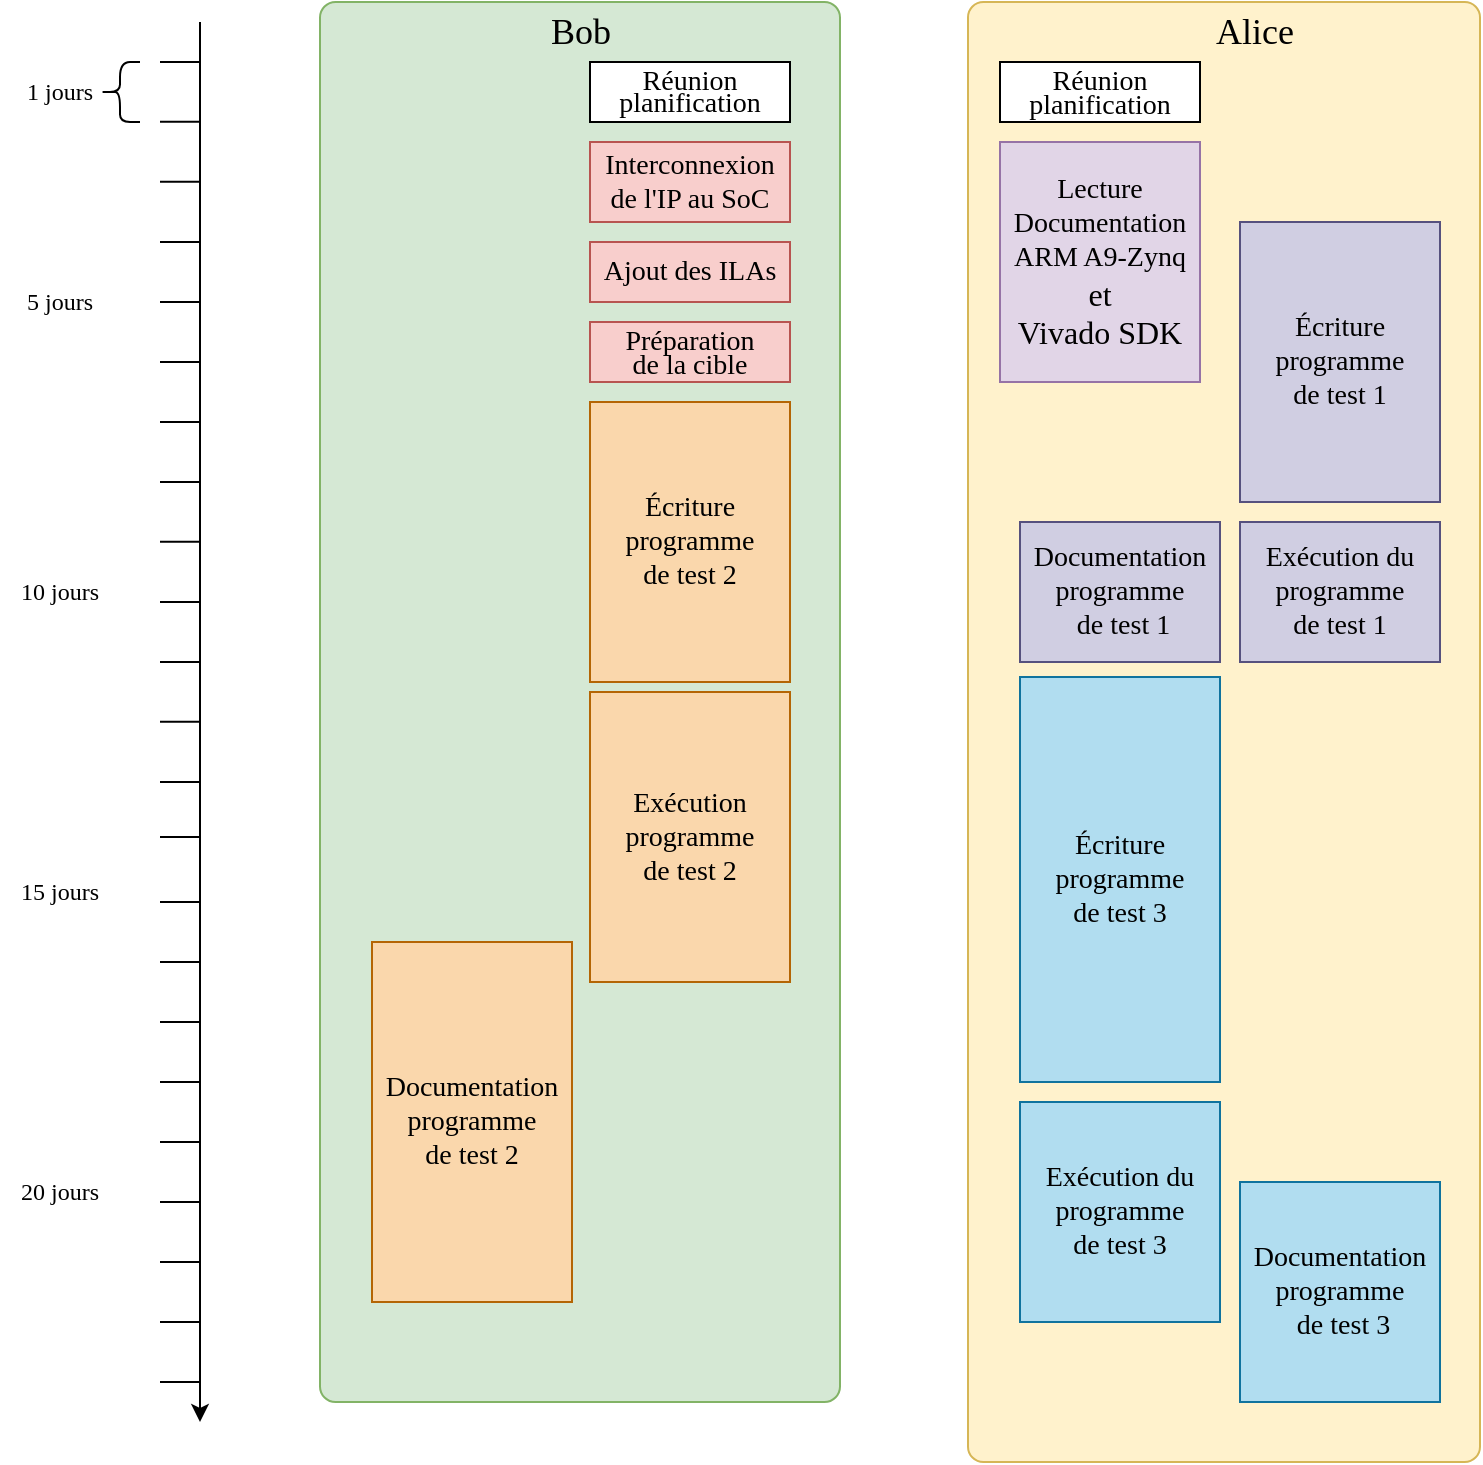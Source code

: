 <mxfile version="20.7.4" type="device"><diagram id="z3ikbc_Riyo83WrPJpMM" name="Page-1"><mxGraphModel dx="2460" dy="1058" grid="1" gridSize="10" guides="1" tooltips="1" connect="1" arrows="1" fold="1" page="1" pageScale="1" pageWidth="827" pageHeight="1169" math="0" shadow="0"><root><mxCell id="0"/><mxCell id="1" parent="0"/><mxCell id="rknJ16STtgYYOyeddop2-58" value="" style="rounded=1;whiteSpace=wrap;html=1;fontFamily=Verdana;fontSize=12;fillColor=#fff2cc;strokeColor=#d6b656;arcSize=3;" parent="1" vertex="1"><mxGeometry x="-56" y="50" width="256" height="730" as="geometry"/></mxCell><mxCell id="rknJ16STtgYYOyeddop2-57" value="" style="rounded=1;whiteSpace=wrap;html=1;fontFamily=Verdana;fontSize=12;fillColor=#d5e8d4;strokeColor=#82b366;arcSize=3;" parent="1" vertex="1"><mxGeometry x="-380" y="50" width="260" height="700" as="geometry"/></mxCell><mxCell id="rknJ16STtgYYOyeddop2-1" value="" style="endArrow=classic;html=1;rounded=0;" parent="1" edge="1"><mxGeometry width="50" height="50" relative="1" as="geometry"><mxPoint x="-440" y="60" as="sourcePoint"/><mxPoint x="-440" y="760" as="targetPoint"/></mxGeometry></mxCell><mxCell id="rknJ16STtgYYOyeddop2-2" value="&lt;p style=&quot;line-height: 90%;&quot;&gt;&lt;font style=&quot;font-size: 14px;&quot; face=&quot;Verdana&quot;&gt;Réunion planification&lt;/font&gt;&lt;/p&gt;" style="rounded=0;whiteSpace=wrap;html=1;" parent="1" vertex="1"><mxGeometry x="-245" y="80" width="100" height="30" as="geometry"/></mxCell><mxCell id="rknJ16STtgYYOyeddop2-3" value="&lt;p style=&quot;line-height: 100%;&quot;&gt;&lt;font style=&quot;font-size: 14px;&quot; face=&quot;Verdana&quot;&gt;Réunion planification&lt;/font&gt;&lt;/p&gt;" style="rounded=0;whiteSpace=wrap;html=1;" parent="1" vertex="1"><mxGeometry x="-40" y="80" width="100" height="30" as="geometry"/></mxCell><mxCell id="rknJ16STtgYYOyeddop2-4" value="" style="endArrow=none;html=1;rounded=0;fontFamily=Verdana;fontSize=14;" parent="1" edge="1"><mxGeometry width="50" height="50" relative="1" as="geometry"><mxPoint x="-440" y="109.82" as="sourcePoint"/><mxPoint x="-460" y="109.82" as="targetPoint"/></mxGeometry></mxCell><mxCell id="rknJ16STtgYYOyeddop2-7" value="&lt;font style=&quot;font-size: 18px;&quot;&gt;Bob&lt;/font&gt;" style="text;html=1;strokeColor=none;fillColor=none;align=center;verticalAlign=middle;whiteSpace=wrap;rounded=0;fontFamily=Verdana;fontSize=12;" parent="1" vertex="1"><mxGeometry x="-287.5" y="50" width="75" height="30" as="geometry"/></mxCell><mxCell id="rknJ16STtgYYOyeddop2-8" value="&lt;font style=&quot;font-size: 18px;&quot;&gt;Alice&lt;/font&gt;" style="text;html=1;strokeColor=none;fillColor=none;align=center;verticalAlign=middle;whiteSpace=wrap;rounded=0;fontFamily=Verdana;fontSize=12;" parent="1" vertex="1"><mxGeometry x="50" y="50" width="75" height="30" as="geometry"/></mxCell><mxCell id="rknJ16STtgYYOyeddop2-9" value="1 jours" style="text;html=1;strokeColor=none;fillColor=none;align=center;verticalAlign=middle;whiteSpace=wrap;rounded=0;fontFamily=Verdana;fontSize=12;" parent="1" vertex="1"><mxGeometry x="-540" y="80" width="60" height="30" as="geometry"/></mxCell><mxCell id="rknJ16STtgYYOyeddop2-10" value="&lt;font style=&quot;font-size: 14px;&quot;&gt;Interconnexion de l'IP au SoC&lt;/font&gt;" style="rounded=0;whiteSpace=wrap;html=1;fontFamily=Verdana;fontSize=12;fillColor=#f8cecc;strokeColor=#b85450;" parent="1" vertex="1"><mxGeometry x="-245" y="120" width="100" height="40" as="geometry"/></mxCell><mxCell id="rknJ16STtgYYOyeddop2-14" value="&lt;font style=&quot;font-size: 14px;&quot;&gt;Ajout des ILAs&lt;/font&gt;" style="rounded=0;whiteSpace=wrap;html=1;fontFamily=Verdana;fontSize=12;fillColor=#f8cecc;strokeColor=#b85450;" parent="1" vertex="1"><mxGeometry x="-245" y="170" width="100" height="30" as="geometry"/></mxCell><mxCell id="rknJ16STtgYYOyeddop2-15" value="&lt;p style=&quot;line-height: 100%;&quot;&gt;&lt;font style=&quot;font-size: 14px;&quot;&gt;Préparation &lt;br&gt;de la cible&lt;/font&gt;&lt;/p&gt;" style="rounded=0;whiteSpace=wrap;html=1;fontFamily=Verdana;fontSize=12;fillColor=#f8cecc;strokeColor=#b85450;" parent="1" vertex="1"><mxGeometry x="-245" y="210" width="100" height="30" as="geometry"/></mxCell><mxCell id="rknJ16STtgYYOyeddop2-16" value="" style="endArrow=none;html=1;rounded=0;fontFamily=Verdana;fontSize=12;" parent="1" edge="1"><mxGeometry width="50" height="50" relative="1" as="geometry"><mxPoint x="-460" y="230" as="sourcePoint"/><mxPoint x="-440" y="230" as="targetPoint"/></mxGeometry></mxCell><mxCell id="rknJ16STtgYYOyeddop2-19" value="" style="shape=curlyBracket;whiteSpace=wrap;html=1;rounded=1;labelPosition=left;verticalLabelPosition=middle;align=right;verticalAlign=middle;fontFamily=Verdana;fontSize=12;" parent="1" vertex="1"><mxGeometry x="-490" y="80" width="20" height="30" as="geometry"/></mxCell><mxCell id="rknJ16STtgYYOyeddop2-21" value="" style="endArrow=none;html=1;rounded=0;fontFamily=Verdana;fontSize=12;" parent="1" edge="1"><mxGeometry width="50" height="50" relative="1" as="geometry"><mxPoint x="-460" y="290" as="sourcePoint"/><mxPoint x="-440" y="290" as="targetPoint"/></mxGeometry></mxCell><mxCell id="rknJ16STtgYYOyeddop2-22" value="&lt;font style=&quot;font-size: 14px;&quot;&gt;Lecture Documentation ARM A9-Zynq&lt;br&gt;&lt;/font&gt;&lt;div&gt;&lt;font size=&quot;3&quot;&gt;et&lt;/font&gt;&lt;/div&gt;&lt;div&gt;&lt;font size=&quot;3&quot;&gt;Vivado SDK&lt;/font&gt;&lt;br&gt;&lt;/div&gt;" style="rounded=0;whiteSpace=wrap;html=1;fontFamily=Verdana;fontSize=12;fillColor=#e1d5e7;strokeColor=#9673a6;" parent="1" vertex="1"><mxGeometry x="-40" y="120" width="100" height="120" as="geometry"/></mxCell><mxCell id="rknJ16STtgYYOyeddop2-23" value="&lt;font style=&quot;font-size: 14px;&quot;&gt;Écriture &lt;br&gt;programme &lt;br&gt;de test 1&lt;/font&gt;" style="rounded=0;whiteSpace=wrap;html=1;fontFamily=Verdana;fontSize=12;fillColor=#d0cee2;strokeColor=#56517e;" parent="1" vertex="1"><mxGeometry x="80" y="160" width="100" height="140" as="geometry"/></mxCell><mxCell id="rknJ16STtgYYOyeddop2-25" value="&lt;font style=&quot;font-size: 14px;&quot;&gt;Écriture &lt;br&gt;programme &lt;br&gt;de test 2&lt;/font&gt;" style="rounded=0;whiteSpace=wrap;html=1;fontFamily=Verdana;fontSize=12;fillColor=#fad7ac;strokeColor=#b46504;" parent="1" vertex="1"><mxGeometry x="-245" y="250" width="100" height="140" as="geometry"/></mxCell><mxCell id="rknJ16STtgYYOyeddop2-26" value="&lt;font style=&quot;font-size: 14px;&quot;&gt;Exécution du programme &lt;br&gt;de test 1&lt;/font&gt;" style="rounded=0;whiteSpace=wrap;html=1;fontFamily=Verdana;fontSize=12;fillColor=#d0cee2;strokeColor=#56517e;" parent="1" vertex="1"><mxGeometry x="80" y="310" width="100" height="70" as="geometry"/></mxCell><mxCell id="rknJ16STtgYYOyeddop2-27" value="&lt;font style=&quot;font-size: 14px;&quot;&gt;Documentation programme&lt;br&gt;&amp;nbsp;de test 1&lt;/font&gt;" style="rounded=0;whiteSpace=wrap;html=1;fontFamily=Verdana;fontSize=12;fillColor=#d0cee2;strokeColor=#56517e;" parent="1" vertex="1"><mxGeometry x="-30" y="310" width="100" height="70" as="geometry"/></mxCell><mxCell id="rknJ16STtgYYOyeddop2-28" value="&lt;font style=&quot;font-size: 14px;&quot;&gt;Écriture &lt;br&gt;programme &lt;br&gt;de test 3&lt;/font&gt;" style="rounded=0;whiteSpace=wrap;html=1;fontFamily=Verdana;fontSize=12;fillColor=#b1ddf0;strokeColor=#10739e;" parent="1" vertex="1"><mxGeometry x="-30" y="387.5" width="100" height="202.5" as="geometry"/></mxCell><mxCell id="rknJ16STtgYYOyeddop2-29" value="&lt;font style=&quot;font-size: 14px;&quot;&gt;Exécution du programme &lt;br&gt;de test 3&lt;/font&gt;" style="rounded=0;whiteSpace=wrap;html=1;fontFamily=Verdana;fontSize=12;fillColor=#b1ddf0;strokeColor=#10739e;" parent="1" vertex="1"><mxGeometry x="-30" y="600" width="100" height="110" as="geometry"/></mxCell><mxCell id="rknJ16STtgYYOyeddop2-30" value="&lt;font style=&quot;font-size: 14px;&quot;&gt;Documentation programme&lt;br&gt;&amp;nbsp;de test 3&lt;/font&gt;" style="rounded=0;whiteSpace=wrap;html=1;fontFamily=Verdana;fontSize=12;fillColor=#b1ddf0;strokeColor=#10739e;" parent="1" vertex="1"><mxGeometry x="80" y="640" width="100" height="110" as="geometry"/></mxCell><mxCell id="rknJ16STtgYYOyeddop2-31" value="&lt;font style=&quot;font-size: 14px;&quot;&gt;Exécution&lt;br&gt;programme &lt;br&gt;de test 2&lt;/font&gt;" style="rounded=0;whiteSpace=wrap;html=1;fontFamily=Verdana;fontSize=12;fillColor=#fad7ac;strokeColor=#b46504;" parent="1" vertex="1"><mxGeometry x="-245" y="395" width="100" height="145" as="geometry"/></mxCell><mxCell id="rknJ16STtgYYOyeddop2-33" value="&lt;font style=&quot;font-size: 14px;&quot;&gt;Documentation programme &lt;br&gt;de test 2&lt;/font&gt;" style="rounded=0;whiteSpace=wrap;html=1;fontFamily=Verdana;fontSize=12;fillColor=#fad7ac;strokeColor=#b46504;" parent="1" vertex="1"><mxGeometry x="-354" y="520" width="100" height="180" as="geometry"/></mxCell><mxCell id="rknJ16STtgYYOyeddop2-34" value="" style="endArrow=none;html=1;rounded=0;fontFamily=Verdana;fontSize=14;" parent="1" edge="1"><mxGeometry width="50" height="50" relative="1" as="geometry"><mxPoint x="-440" y="139.82" as="sourcePoint"/><mxPoint x="-460" y="139.82" as="targetPoint"/></mxGeometry></mxCell><mxCell id="rknJ16STtgYYOyeddop2-35" value="" style="endArrow=none;html=1;rounded=0;fontFamily=Verdana;fontSize=14;" parent="1" edge="1"><mxGeometry width="50" height="50" relative="1" as="geometry"><mxPoint x="-440" y="170" as="sourcePoint"/><mxPoint x="-460" y="170" as="targetPoint"/></mxGeometry></mxCell><mxCell id="rknJ16STtgYYOyeddop2-36" value="" style="endArrow=none;html=1;rounded=0;fontFamily=Verdana;fontSize=14;" parent="1" edge="1"><mxGeometry width="50" height="50" relative="1" as="geometry"><mxPoint x="-440" y="200" as="sourcePoint"/><mxPoint x="-460" y="200" as="targetPoint"/></mxGeometry></mxCell><mxCell id="rknJ16STtgYYOyeddop2-37" value="" style="endArrow=none;html=1;rounded=0;fontFamily=Verdana;fontSize=14;" parent="1" edge="1"><mxGeometry width="50" height="50" relative="1" as="geometry"><mxPoint x="-440" y="260" as="sourcePoint"/><mxPoint x="-460" y="260" as="targetPoint"/></mxGeometry></mxCell><mxCell id="rknJ16STtgYYOyeddop2-38" value="" style="endArrow=none;html=1;rounded=0;fontFamily=Verdana;fontSize=14;" parent="1" edge="1"><mxGeometry width="50" height="50" relative="1" as="geometry"><mxPoint x="-440" y="319.82" as="sourcePoint"/><mxPoint x="-460" y="319.82" as="targetPoint"/></mxGeometry></mxCell><mxCell id="rknJ16STtgYYOyeddop2-39" value="" style="endArrow=none;html=1;rounded=0;fontFamily=Verdana;fontSize=14;" parent="1" edge="1"><mxGeometry width="50" height="50" relative="1" as="geometry"><mxPoint x="-440" y="350" as="sourcePoint"/><mxPoint x="-460" y="350" as="targetPoint"/></mxGeometry></mxCell><mxCell id="rknJ16STtgYYOyeddop2-40" value="" style="endArrow=none;html=1;rounded=0;fontFamily=Verdana;fontSize=14;" parent="1" edge="1"><mxGeometry width="50" height="50" relative="1" as="geometry"><mxPoint x="-440" y="380" as="sourcePoint"/><mxPoint x="-460" y="380" as="targetPoint"/><Array as="points"><mxPoint x="-450" y="380"/></Array></mxGeometry></mxCell><mxCell id="rknJ16STtgYYOyeddop2-41" value="" style="endArrow=none;html=1;rounded=0;fontFamily=Verdana;fontSize=14;" parent="1" edge="1"><mxGeometry width="50" height="50" relative="1" as="geometry"><mxPoint x="-440" y="409.82" as="sourcePoint"/><mxPoint x="-460" y="409.82" as="targetPoint"/><Array as="points"><mxPoint x="-450" y="409.82"/></Array></mxGeometry></mxCell><mxCell id="rknJ16STtgYYOyeddop2-42" value="" style="endArrow=none;html=1;rounded=0;fontFamily=Verdana;fontSize=14;" parent="1" edge="1"><mxGeometry width="50" height="50" relative="1" as="geometry"><mxPoint x="-440" y="440" as="sourcePoint"/><mxPoint x="-460" y="440" as="targetPoint"/><Array as="points"><mxPoint x="-450" y="440"/></Array></mxGeometry></mxCell><mxCell id="rknJ16STtgYYOyeddop2-43" value="" style="endArrow=none;html=1;rounded=0;fontFamily=Verdana;fontSize=14;" parent="1" edge="1"><mxGeometry width="50" height="50" relative="1" as="geometry"><mxPoint x="-440" y="467.44" as="sourcePoint"/><mxPoint x="-460" y="467.44" as="targetPoint"/><Array as="points"><mxPoint x="-450" y="467.44"/></Array></mxGeometry></mxCell><mxCell id="rknJ16STtgYYOyeddop2-44" value="" style="endArrow=none;html=1;rounded=0;fontFamily=Verdana;fontSize=14;" parent="1" edge="1"><mxGeometry width="50" height="50" relative="1" as="geometry"><mxPoint x="-440" y="500" as="sourcePoint"/><mxPoint x="-460" y="500" as="targetPoint"/><Array as="points"><mxPoint x="-450" y="500"/></Array></mxGeometry></mxCell><mxCell id="rknJ16STtgYYOyeddop2-45" value="" style="endArrow=none;html=1;rounded=0;fontFamily=Verdana;fontSize=14;" parent="1" edge="1"><mxGeometry width="50" height="50" relative="1" as="geometry"><mxPoint x="-440" y="530" as="sourcePoint"/><mxPoint x="-460" y="530" as="targetPoint"/><Array as="points"><mxPoint x="-450" y="530"/></Array></mxGeometry></mxCell><mxCell id="rknJ16STtgYYOyeddop2-46" value="" style="endArrow=none;html=1;rounded=0;fontFamily=Verdana;fontSize=14;" parent="1" edge="1"><mxGeometry width="50" height="50" relative="1" as="geometry"><mxPoint x="-440" y="560" as="sourcePoint"/><mxPoint x="-460" y="560" as="targetPoint"/><Array as="points"><mxPoint x="-450" y="560"/></Array></mxGeometry></mxCell><mxCell id="rknJ16STtgYYOyeddop2-47" value="" style="endArrow=none;html=1;rounded=0;fontFamily=Verdana;fontSize=14;" parent="1" edge="1"><mxGeometry width="50" height="50" relative="1" as="geometry"><mxPoint x="-440" y="590" as="sourcePoint"/><mxPoint x="-460" y="590" as="targetPoint"/><Array as="points"><mxPoint x="-450" y="590"/></Array></mxGeometry></mxCell><mxCell id="rknJ16STtgYYOyeddop2-48" value="" style="endArrow=none;html=1;rounded=0;fontFamily=Verdana;fontSize=14;" parent="1" edge="1"><mxGeometry width="50" height="50" relative="1" as="geometry"><mxPoint x="-440" y="620" as="sourcePoint"/><mxPoint x="-460" y="620" as="targetPoint"/><Array as="points"><mxPoint x="-450" y="620"/></Array></mxGeometry></mxCell><mxCell id="rknJ16STtgYYOyeddop2-49" value="" style="endArrow=none;html=1;rounded=0;fontFamily=Verdana;fontSize=14;" parent="1" edge="1"><mxGeometry width="50" height="50" relative="1" as="geometry"><mxPoint x="-440" y="650.0" as="sourcePoint"/><mxPoint x="-460" y="650.0" as="targetPoint"/><Array as="points"><mxPoint x="-450" y="650"/></Array></mxGeometry></mxCell><mxCell id="rknJ16STtgYYOyeddop2-50" value="" style="endArrow=none;html=1;rounded=0;fontFamily=Verdana;fontSize=14;" parent="1" edge="1"><mxGeometry width="50" height="50" relative="1" as="geometry"><mxPoint x="-440" y="680.0" as="sourcePoint"/><mxPoint x="-460" y="680.0" as="targetPoint"/><Array as="points"><mxPoint x="-450" y="680"/></Array></mxGeometry></mxCell><mxCell id="rknJ16STtgYYOyeddop2-51" value="" style="endArrow=none;html=1;rounded=0;fontFamily=Verdana;fontSize=14;" parent="1" edge="1"><mxGeometry width="50" height="50" relative="1" as="geometry"><mxPoint x="-440" y="710" as="sourcePoint"/><mxPoint x="-460" y="710" as="targetPoint"/><Array as="points"><mxPoint x="-450" y="710"/></Array></mxGeometry></mxCell><mxCell id="rknJ16STtgYYOyeddop2-53" value="5 jours" style="text;html=1;strokeColor=none;fillColor=none;align=center;verticalAlign=middle;whiteSpace=wrap;rounded=0;fontFamily=Verdana;fontSize=12;" parent="1" vertex="1"><mxGeometry x="-540" y="185" width="60" height="30" as="geometry"/></mxCell><mxCell id="rknJ16STtgYYOyeddop2-54" value="10 jours" style="text;html=1;strokeColor=none;fillColor=none;align=center;verticalAlign=middle;whiteSpace=wrap;rounded=0;fontFamily=Verdana;fontSize=12;" parent="1" vertex="1"><mxGeometry x="-540" y="330" width="60" height="30" as="geometry"/></mxCell><mxCell id="rknJ16STtgYYOyeddop2-55" value="15 jours" style="text;html=1;strokeColor=none;fillColor=none;align=center;verticalAlign=middle;whiteSpace=wrap;rounded=0;fontFamily=Verdana;fontSize=12;" parent="1" vertex="1"><mxGeometry x="-540" y="480" width="60" height="30" as="geometry"/></mxCell><mxCell id="rknJ16STtgYYOyeddop2-56" value="20 jours" style="text;html=1;strokeColor=none;fillColor=none;align=center;verticalAlign=middle;whiteSpace=wrap;rounded=0;fontFamily=Verdana;fontSize=12;" parent="1" vertex="1"><mxGeometry x="-540" y="630" width="60" height="30" as="geometry"/></mxCell><mxCell id="rknJ16STtgYYOyeddop2-59" value="" style="endArrow=none;html=1;rounded=0;fontFamily=Verdana;fontSize=14;" parent="1" edge="1"><mxGeometry width="50" height="50" relative="1" as="geometry"><mxPoint x="-440" y="80.0" as="sourcePoint"/><mxPoint x="-460" y="80.0" as="targetPoint"/></mxGeometry></mxCell><mxCell id="3yEGQ9RiSkhFDSEgXIQH-4" value="" style="endArrow=none;html=1;rounded=0;fontFamily=Verdana;fontSize=14;" edge="1" parent="1"><mxGeometry width="50" height="50" relative="1" as="geometry"><mxPoint x="-440" y="740" as="sourcePoint"/><mxPoint x="-460" y="740" as="targetPoint"/><Array as="points"><mxPoint x="-450" y="740"/></Array></mxGeometry></mxCell></root></mxGraphModel></diagram></mxfile>